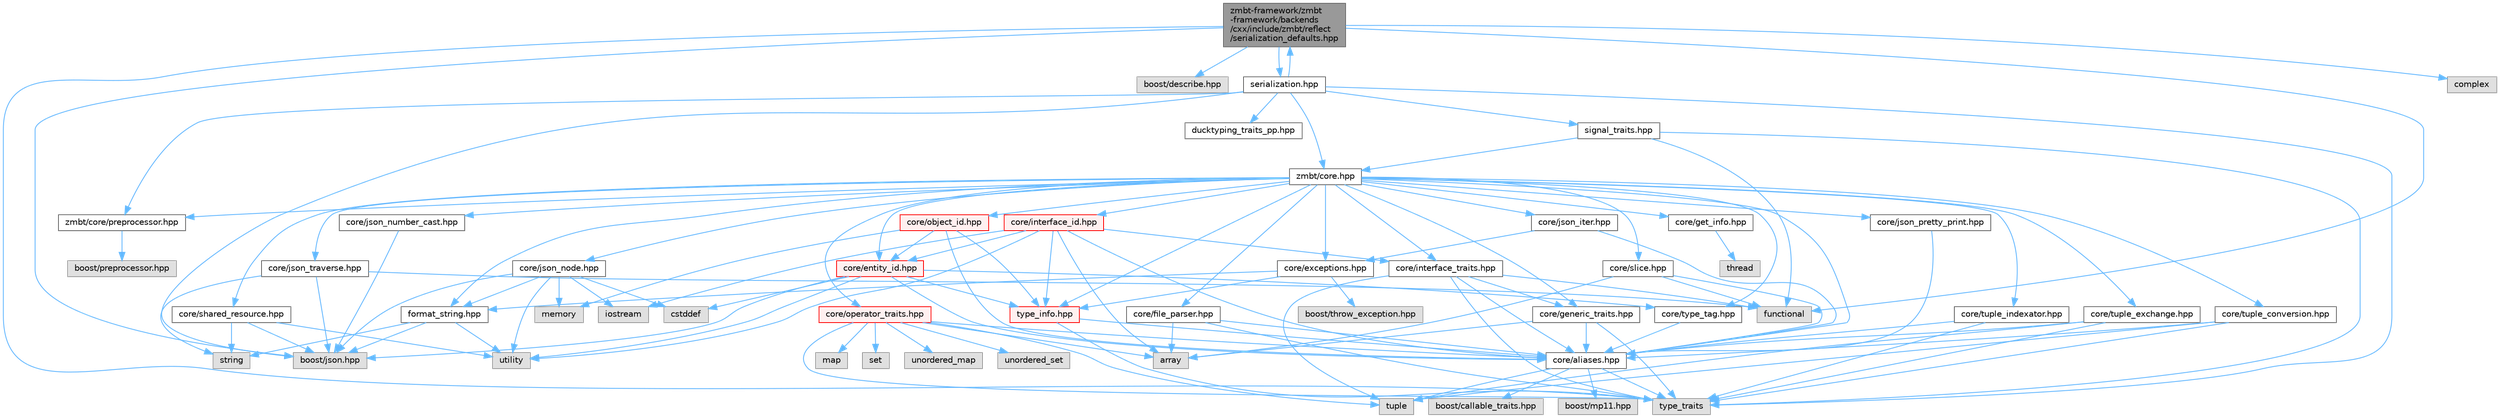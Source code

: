 digraph "zmbt-framework/zmbt-framework/backends/cxx/include/zmbt/reflect/serialization_defaults.hpp"
{
 // LATEX_PDF_SIZE
  bgcolor="transparent";
  edge [fontname=Helvetica,fontsize=10,labelfontname=Helvetica,labelfontsize=10];
  node [fontname=Helvetica,fontsize=10,shape=box,height=0.2,width=0.4];
  Node1 [id="Node000001",label="zmbt-framework/zmbt\l-framework/backends\l/cxx/include/zmbt/reflect\l/serialization_defaults.hpp",height=0.2,width=0.4,color="gray40", fillcolor="grey60", style="filled", fontcolor="black",tooltip=" "];
  Node1 -> Node2 [id="edge1_Node000001_Node000002",color="steelblue1",style="solid",tooltip=" "];
  Node2 [id="Node000002",label="functional",height=0.2,width=0.4,color="grey60", fillcolor="#E0E0E0", style="filled",tooltip=" "];
  Node1 -> Node3 [id="edge2_Node000001_Node000003",color="steelblue1",style="solid",tooltip=" "];
  Node3 [id="Node000003",label="type_traits",height=0.2,width=0.4,color="grey60", fillcolor="#E0E0E0", style="filled",tooltip=" "];
  Node1 -> Node4 [id="edge3_Node000001_Node000004",color="steelblue1",style="solid",tooltip=" "];
  Node4 [id="Node000004",label="boost/describe.hpp",height=0.2,width=0.4,color="grey60", fillcolor="#E0E0E0", style="filled",tooltip=" "];
  Node1 -> Node5 [id="edge4_Node000001_Node000005",color="steelblue1",style="solid",tooltip=" "];
  Node5 [id="Node000005",label="boost/json.hpp",height=0.2,width=0.4,color="grey60", fillcolor="#E0E0E0", style="filled",tooltip=" "];
  Node1 -> Node6 [id="edge5_Node000001_Node000006",color="steelblue1",style="solid",tooltip=" "];
  Node6 [id="Node000006",label="serialization.hpp",height=0.2,width=0.4,color="grey40", fillcolor="white", style="filled",URL="$serialization_8hpp.html",tooltip=" "];
  Node6 -> Node3 [id="edge6_Node000006_Node000003",color="steelblue1",style="solid",tooltip=" "];
  Node6 -> Node5 [id="edge7_Node000006_Node000005",color="steelblue1",style="solid",tooltip=" "];
  Node6 -> Node7 [id="edge8_Node000006_Node000007",color="steelblue1",style="solid",tooltip=" "];
  Node7 [id="Node000007",label="zmbt/core/preprocessor.hpp",height=0.2,width=0.4,color="grey40", fillcolor="white", style="filled",URL="$preprocessor_8hpp.html",tooltip="type traits to check serialization compatibility"];
  Node7 -> Node8 [id="edge9_Node000007_Node000008",color="steelblue1",style="solid",tooltip=" "];
  Node8 [id="Node000008",label="boost/preprocessor.hpp",height=0.2,width=0.4,color="grey60", fillcolor="#E0E0E0", style="filled",tooltip=" "];
  Node6 -> Node9 [id="edge10_Node000006_Node000009",color="steelblue1",style="solid",tooltip=" "];
  Node9 [id="Node000009",label="zmbt/core.hpp",height=0.2,width=0.4,color="grey40", fillcolor="white", style="filled",URL="$core_8hpp.html",tooltip=" "];
  Node9 -> Node10 [id="edge11_Node000009_Node000010",color="steelblue1",style="solid",tooltip=" "];
  Node10 [id="Node000010",label="core/aliases.hpp",height=0.2,width=0.4,color="grey40", fillcolor="white", style="filled",URL="$aliases_8hpp.html",tooltip=" "];
  Node10 -> Node3 [id="edge12_Node000010_Node000003",color="steelblue1",style="solid",tooltip=" "];
  Node10 -> Node11 [id="edge13_Node000010_Node000011",color="steelblue1",style="solid",tooltip=" "];
  Node11 [id="Node000011",label="tuple",height=0.2,width=0.4,color="grey60", fillcolor="#E0E0E0", style="filled",tooltip=" "];
  Node10 -> Node12 [id="edge14_Node000010_Node000012",color="steelblue1",style="solid",tooltip=" "];
  Node12 [id="Node000012",label="boost/callable_traits.hpp",height=0.2,width=0.4,color="grey60", fillcolor="#E0E0E0", style="filled",tooltip=" "];
  Node10 -> Node13 [id="edge15_Node000010_Node000013",color="steelblue1",style="solid",tooltip=" "];
  Node13 [id="Node000013",label="boost/mp11.hpp",height=0.2,width=0.4,color="grey60", fillcolor="#E0E0E0", style="filled",tooltip=" "];
  Node9 -> Node14 [id="edge16_Node000009_Node000014",color="steelblue1",style="solid",tooltip=" "];
  Node14 [id="Node000014",label="core/exceptions.hpp",height=0.2,width=0.4,color="grey40", fillcolor="white", style="filled",URL="$core_2exceptions_8hpp.html",tooltip=" "];
  Node14 -> Node15 [id="edge17_Node000014_Node000015",color="steelblue1",style="solid",tooltip=" "];
  Node15 [id="Node000015",label="boost/throw_exception.hpp",height=0.2,width=0.4,color="grey60", fillcolor="#E0E0E0", style="filled",tooltip=" "];
  Node14 -> Node16 [id="edge18_Node000014_Node000016",color="steelblue1",style="solid",tooltip=" "];
  Node16 [id="Node000016",label="format_string.hpp",height=0.2,width=0.4,color="grey40", fillcolor="white", style="filled",URL="$format__string_8hpp.html",tooltip=" "];
  Node16 -> Node5 [id="edge19_Node000016_Node000005",color="steelblue1",style="solid",tooltip=" "];
  Node16 -> Node17 [id="edge20_Node000016_Node000017",color="steelblue1",style="solid",tooltip=" "];
  Node17 [id="Node000017",label="string",height=0.2,width=0.4,color="grey60", fillcolor="#E0E0E0", style="filled",tooltip=" "];
  Node16 -> Node18 [id="edge21_Node000016_Node000018",color="steelblue1",style="solid",tooltip=" "];
  Node18 [id="Node000018",label="utility",height=0.2,width=0.4,color="grey60", fillcolor="#E0E0E0", style="filled",tooltip=" "];
  Node14 -> Node19 [id="edge22_Node000014_Node000019",color="steelblue1",style="solid",tooltip=" "];
  Node19 [id="Node000019",label="type_info.hpp",height=0.2,width=0.4,color="red", fillcolor="#FFF0F0", style="filled",URL="$type__info_8hpp.html",tooltip=" "];
  Node19 -> Node3 [id="edge23_Node000019_Node000003",color="steelblue1",style="solid",tooltip=" "];
  Node19 -> Node10 [id="edge24_Node000019_Node000010",color="steelblue1",style="solid",tooltip=" "];
  Node9 -> Node21 [id="edge25_Node000009_Node000021",color="steelblue1",style="solid",tooltip=" "];
  Node21 [id="Node000021",label="core/file_parser.hpp",height=0.2,width=0.4,color="grey40", fillcolor="white", style="filled",URL="$file__parser_8hpp.html",tooltip=" "];
  Node21 -> Node22 [id="edge26_Node000021_Node000022",color="steelblue1",style="solid",tooltip=" "];
  Node22 [id="Node000022",label="array",height=0.2,width=0.4,color="grey60", fillcolor="#E0E0E0", style="filled",tooltip=" "];
  Node21 -> Node3 [id="edge27_Node000021_Node000003",color="steelblue1",style="solid",tooltip=" "];
  Node21 -> Node10 [id="edge28_Node000021_Node000010",color="steelblue1",style="solid",tooltip=" "];
  Node9 -> Node16 [id="edge29_Node000009_Node000016",color="steelblue1",style="solid",tooltip=" "];
  Node9 -> Node23 [id="edge30_Node000009_Node000023",color="steelblue1",style="solid",tooltip=" "];
  Node23 [id="Node000023",label="core/generic_traits.hpp",height=0.2,width=0.4,color="grey40", fillcolor="white", style="filled",URL="$generic__traits_8hpp.html",tooltip=" "];
  Node23 -> Node3 [id="edge31_Node000023_Node000003",color="steelblue1",style="solid",tooltip=" "];
  Node23 -> Node22 [id="edge32_Node000023_Node000022",color="steelblue1",style="solid",tooltip=" "];
  Node23 -> Node10 [id="edge33_Node000023_Node000010",color="steelblue1",style="solid",tooltip=" "];
  Node9 -> Node24 [id="edge34_Node000009_Node000024",color="steelblue1",style="solid",tooltip=" "];
  Node24 [id="Node000024",label="core/get_info.hpp",height=0.2,width=0.4,color="grey40", fillcolor="white", style="filled",URL="$get__info_8hpp.html",tooltip=" "];
  Node24 -> Node25 [id="edge35_Node000024_Node000025",color="steelblue1",style="solid",tooltip=" "];
  Node25 [id="Node000025",label="thread",height=0.2,width=0.4,color="grey60", fillcolor="#E0E0E0", style="filled",tooltip=" "];
  Node9 -> Node26 [id="edge36_Node000009_Node000026",color="steelblue1",style="solid",tooltip=" "];
  Node26 [id="Node000026",label="core/interface_traits.hpp",height=0.2,width=0.4,color="grey40", fillcolor="white", style="filled",URL="$interface__traits_8hpp.html",tooltip=" "];
  Node26 -> Node2 [id="edge37_Node000026_Node000002",color="steelblue1",style="solid",tooltip=" "];
  Node26 -> Node11 [id="edge38_Node000026_Node000011",color="steelblue1",style="solid",tooltip=" "];
  Node26 -> Node3 [id="edge39_Node000026_Node000003",color="steelblue1",style="solid",tooltip=" "];
  Node26 -> Node10 [id="edge40_Node000026_Node000010",color="steelblue1",style="solid",tooltip=" "];
  Node26 -> Node23 [id="edge41_Node000026_Node000023",color="steelblue1",style="solid",tooltip=" "];
  Node9 -> Node27 [id="edge42_Node000009_Node000027",color="steelblue1",style="solid",tooltip=" "];
  Node27 [id="Node000027",label="core/json_iter.hpp",height=0.2,width=0.4,color="grey40", fillcolor="white", style="filled",URL="$json__iter_8hpp.html",tooltip=" "];
  Node27 -> Node10 [id="edge43_Node000027_Node000010",color="steelblue1",style="solid",tooltip=" "];
  Node27 -> Node14 [id="edge44_Node000027_Node000014",color="steelblue1",style="solid",tooltip=" "];
  Node9 -> Node28 [id="edge45_Node000009_Node000028",color="steelblue1",style="solid",tooltip=" "];
  Node28 [id="Node000028",label="core/json_node.hpp",height=0.2,width=0.4,color="grey40", fillcolor="white", style="filled",URL="$json__node_8hpp.html",tooltip=" "];
  Node28 -> Node5 [id="edge46_Node000028_Node000005",color="steelblue1",style="solid",tooltip=" "];
  Node28 -> Node29 [id="edge47_Node000028_Node000029",color="steelblue1",style="solid",tooltip=" "];
  Node29 [id="Node000029",label="cstddef",height=0.2,width=0.4,color="grey60", fillcolor="#E0E0E0", style="filled",tooltip=" "];
  Node28 -> Node30 [id="edge48_Node000028_Node000030",color="steelblue1",style="solid",tooltip=" "];
  Node30 [id="Node000030",label="iostream",height=0.2,width=0.4,color="grey60", fillcolor="#E0E0E0", style="filled",tooltip=" "];
  Node28 -> Node31 [id="edge49_Node000028_Node000031",color="steelblue1",style="solid",tooltip=" "];
  Node31 [id="Node000031",label="memory",height=0.2,width=0.4,color="grey60", fillcolor="#E0E0E0", style="filled",tooltip=" "];
  Node28 -> Node18 [id="edge50_Node000028_Node000018",color="steelblue1",style="solid",tooltip=" "];
  Node28 -> Node16 [id="edge51_Node000028_Node000016",color="steelblue1",style="solid",tooltip=" "];
  Node9 -> Node32 [id="edge52_Node000009_Node000032",color="steelblue1",style="solid",tooltip=" "];
  Node32 [id="Node000032",label="core/json_number_cast.hpp",height=0.2,width=0.4,color="grey40", fillcolor="white", style="filled",URL="$json__number__cast_8hpp.html",tooltip=" "];
  Node32 -> Node5 [id="edge53_Node000032_Node000005",color="steelblue1",style="solid",tooltip=" "];
  Node9 -> Node33 [id="edge54_Node000009_Node000033",color="steelblue1",style="solid",tooltip=" "];
  Node33 [id="Node000033",label="core/json_traverse.hpp",height=0.2,width=0.4,color="grey40", fillcolor="white", style="filled",URL="$json__traverse_8hpp.html",tooltip=" "];
  Node33 -> Node2 [id="edge55_Node000033_Node000002",color="steelblue1",style="solid",tooltip=" "];
  Node33 -> Node17 [id="edge56_Node000033_Node000017",color="steelblue1",style="solid",tooltip=" "];
  Node33 -> Node5 [id="edge57_Node000033_Node000005",color="steelblue1",style="solid",tooltip=" "];
  Node9 -> Node34 [id="edge58_Node000009_Node000034",color="steelblue1",style="solid",tooltip=" "];
  Node34 [id="Node000034",label="core/json_pretty_print.hpp",height=0.2,width=0.4,color="grey40", fillcolor="white", style="filled",URL="$json__pretty__print_8hpp.html",tooltip=" "];
  Node34 -> Node10 [id="edge59_Node000034_Node000010",color="steelblue1",style="solid",tooltip=" "];
  Node9 -> Node35 [id="edge60_Node000009_Node000035",color="steelblue1",style="solid",tooltip=" "];
  Node35 [id="Node000035",label="core/slice.hpp",height=0.2,width=0.4,color="grey40", fillcolor="white", style="filled",URL="$slice_8hpp.html",tooltip=" "];
  Node35 -> Node22 [id="edge61_Node000035_Node000022",color="steelblue1",style="solid",tooltip=" "];
  Node35 -> Node2 [id="edge62_Node000035_Node000002",color="steelblue1",style="solid",tooltip=" "];
  Node35 -> Node10 [id="edge63_Node000035_Node000010",color="steelblue1",style="solid",tooltip=" "];
  Node9 -> Node7 [id="edge64_Node000009_Node000007",color="steelblue1",style="solid",tooltip=" "];
  Node9 -> Node36 [id="edge65_Node000009_Node000036",color="steelblue1",style="solid",tooltip=" "];
  Node36 [id="Node000036",label="core/operator_traits.hpp",height=0.2,width=0.4,color="red", fillcolor="#FFF0F0", style="filled",URL="$operator__traits_8hpp.html",tooltip=" "];
  Node36 -> Node22 [id="edge66_Node000036_Node000022",color="steelblue1",style="solid",tooltip=" "];
  Node36 -> Node37 [id="edge67_Node000036_Node000037",color="steelblue1",style="solid",tooltip=" "];
  Node37 [id="Node000037",label="map",height=0.2,width=0.4,color="grey60", fillcolor="#E0E0E0", style="filled",tooltip=" "];
  Node36 -> Node38 [id="edge68_Node000036_Node000038",color="steelblue1",style="solid",tooltip=" "];
  Node38 [id="Node000038",label="set",height=0.2,width=0.4,color="grey60", fillcolor="#E0E0E0", style="filled",tooltip=" "];
  Node36 -> Node3 [id="edge69_Node000036_Node000003",color="steelblue1",style="solid",tooltip=" "];
  Node36 -> Node11 [id="edge70_Node000036_Node000011",color="steelblue1",style="solid",tooltip=" "];
  Node36 -> Node39 [id="edge71_Node000036_Node000039",color="steelblue1",style="solid",tooltip=" "];
  Node39 [id="Node000039",label="unordered_map",height=0.2,width=0.4,color="grey60", fillcolor="#E0E0E0", style="filled",tooltip=" "];
  Node36 -> Node40 [id="edge72_Node000036_Node000040",color="steelblue1",style="solid",tooltip=" "];
  Node40 [id="Node000040",label="unordered_set",height=0.2,width=0.4,color="grey60", fillcolor="#E0E0E0", style="filled",tooltip=" "];
  Node36 -> Node10 [id="edge73_Node000036_Node000010",color="steelblue1",style="solid",tooltip=" "];
  Node9 -> Node43 [id="edge74_Node000009_Node000043",color="steelblue1",style="solid",tooltip=" "];
  Node43 [id="Node000043",label="core/shared_resource.hpp",height=0.2,width=0.4,color="grey40", fillcolor="white", style="filled",URL="$shared__resource_8hpp.html",tooltip=" "];
  Node43 -> Node5 [id="edge75_Node000043_Node000005",color="steelblue1",style="solid",tooltip=" "];
  Node43 -> Node17 [id="edge76_Node000043_Node000017",color="steelblue1",style="solid",tooltip=" "];
  Node43 -> Node18 [id="edge77_Node000043_Node000018",color="steelblue1",style="solid",tooltip=" "];
  Node9 -> Node44 [id="edge78_Node000009_Node000044",color="steelblue1",style="solid",tooltip=" "];
  Node44 [id="Node000044",label="core/tuple_conversion.hpp",height=0.2,width=0.4,color="grey40", fillcolor="white", style="filled",URL="$tuple__conversion_8hpp.html",tooltip=" "];
  Node44 -> Node11 [id="edge79_Node000044_Node000011",color="steelblue1",style="solid",tooltip=" "];
  Node44 -> Node3 [id="edge80_Node000044_Node000003",color="steelblue1",style="solid",tooltip=" "];
  Node44 -> Node10 [id="edge81_Node000044_Node000010",color="steelblue1",style="solid",tooltip=" "];
  Node9 -> Node45 [id="edge82_Node000009_Node000045",color="steelblue1",style="solid",tooltip=" "];
  Node45 [id="Node000045",label="core/tuple_exchange.hpp",height=0.2,width=0.4,color="grey40", fillcolor="white", style="filled",URL="$tuple__exchange_8hpp.html",tooltip=" "];
  Node45 -> Node11 [id="edge83_Node000045_Node000011",color="steelblue1",style="solid",tooltip=" "];
  Node45 -> Node3 [id="edge84_Node000045_Node000003",color="steelblue1",style="solid",tooltip=" "];
  Node45 -> Node10 [id="edge85_Node000045_Node000010",color="steelblue1",style="solid",tooltip=" "];
  Node9 -> Node46 [id="edge86_Node000009_Node000046",color="steelblue1",style="solid",tooltip=" "];
  Node46 [id="Node000046",label="core/tuple_indexator.hpp",height=0.2,width=0.4,color="grey40", fillcolor="white", style="filled",URL="$tuple__indexator_8hpp.html",tooltip=" "];
  Node46 -> Node3 [id="edge87_Node000046_Node000003",color="steelblue1",style="solid",tooltip=" "];
  Node46 -> Node10 [id="edge88_Node000046_Node000010",color="steelblue1",style="solid",tooltip=" "];
  Node9 -> Node19 [id="edge89_Node000009_Node000019",color="steelblue1",style="solid",tooltip=" "];
  Node9 -> Node47 [id="edge90_Node000009_Node000047",color="steelblue1",style="solid",tooltip=" "];
  Node47 [id="Node000047",label="core/type_tag.hpp",height=0.2,width=0.4,color="grey40", fillcolor="white", style="filled",URL="$type__tag_8hpp.html",tooltip=" "];
  Node47 -> Node10 [id="edge91_Node000047_Node000010",color="steelblue1",style="solid",tooltip=" "];
  Node9 -> Node48 [id="edge92_Node000009_Node000048",color="steelblue1",style="solid",tooltip=" "];
  Node48 [id="Node000048",label="core/entity_id.hpp",height=0.2,width=0.4,color="red", fillcolor="#FFF0F0", style="filled",URL="$entity__id_8hpp.html",tooltip=" "];
  Node48 -> Node29 [id="edge93_Node000048_Node000029",color="steelblue1",style="solid",tooltip=" "];
  Node48 -> Node18 [id="edge94_Node000048_Node000018",color="steelblue1",style="solid",tooltip=" "];
  Node48 -> Node5 [id="edge95_Node000048_Node000005",color="steelblue1",style="solid",tooltip=" "];
  Node48 -> Node10 [id="edge96_Node000048_Node000010",color="steelblue1",style="solid",tooltip=" "];
  Node48 -> Node47 [id="edge97_Node000048_Node000047",color="steelblue1",style="solid",tooltip=" "];
  Node48 -> Node19 [id="edge98_Node000048_Node000019",color="steelblue1",style="solid",tooltip=" "];
  Node9 -> Node51 [id="edge99_Node000009_Node000051",color="steelblue1",style="solid",tooltip=" "];
  Node51 [id="Node000051",label="core/interface_id.hpp",height=0.2,width=0.4,color="red", fillcolor="#FFF0F0", style="filled",URL="$interface__id_8hpp.html",tooltip=" "];
  Node51 -> Node30 [id="edge100_Node000051_Node000030",color="steelblue1",style="solid",tooltip=" "];
  Node51 -> Node22 [id="edge101_Node000051_Node000022",color="steelblue1",style="solid",tooltip=" "];
  Node51 -> Node18 [id="edge102_Node000051_Node000018",color="steelblue1",style="solid",tooltip=" "];
  Node51 -> Node10 [id="edge103_Node000051_Node000010",color="steelblue1",style="solid",tooltip=" "];
  Node51 -> Node48 [id="edge104_Node000051_Node000048",color="steelblue1",style="solid",tooltip=" "];
  Node51 -> Node26 [id="edge105_Node000051_Node000026",color="steelblue1",style="solid",tooltip=" "];
  Node51 -> Node19 [id="edge106_Node000051_Node000019",color="steelblue1",style="solid",tooltip=" "];
  Node9 -> Node55 [id="edge107_Node000009_Node000055",color="steelblue1",style="solid",tooltip=" "];
  Node55 [id="Node000055",label="core/object_id.hpp",height=0.2,width=0.4,color="red", fillcolor="#FFF0F0", style="filled",URL="$object__id_8hpp.html",tooltip=" "];
  Node55 -> Node31 [id="edge108_Node000055_Node000031",color="steelblue1",style="solid",tooltip=" "];
  Node55 -> Node10 [id="edge109_Node000055_Node000010",color="steelblue1",style="solid",tooltip=" "];
  Node55 -> Node48 [id="edge110_Node000055_Node000048",color="steelblue1",style="solid",tooltip=" "];
  Node55 -> Node19 [id="edge111_Node000055_Node000019",color="steelblue1",style="solid",tooltip=" "];
  Node6 -> Node56 [id="edge112_Node000006_Node000056",color="steelblue1",style="solid",tooltip=" "];
  Node56 [id="Node000056",label="ducktyping_traits_pp.hpp",height=0.2,width=0.4,color="grey40", fillcolor="white", style="filled",URL="$ducktyping__traits__pp_8hpp.html",tooltip=" "];
  Node6 -> Node57 [id="edge113_Node000006_Node000057",color="steelblue1",style="solid",tooltip=" "];
  Node57 [id="Node000057",label="signal_traits.hpp",height=0.2,width=0.4,color="grey40", fillcolor="white", style="filled",URL="$signal__traits_8hpp.html",tooltip=" "];
  Node57 -> Node2 [id="edge114_Node000057_Node000002",color="steelblue1",style="solid",tooltip=" "];
  Node57 -> Node3 [id="edge115_Node000057_Node000003",color="steelblue1",style="solid",tooltip=" "];
  Node57 -> Node9 [id="edge116_Node000057_Node000009",color="steelblue1",style="solid",tooltip=" "];
  Node6 -> Node1 [id="edge117_Node000006_Node000001",color="steelblue1",style="solid",tooltip=" "];
  Node1 -> Node58 [id="edge118_Node000001_Node000058",color="steelblue1",style="solid",tooltip=" "];
  Node58 [id="Node000058",label="complex",height=0.2,width=0.4,color="grey60", fillcolor="#E0E0E0", style="filled",tooltip=" "];
}
